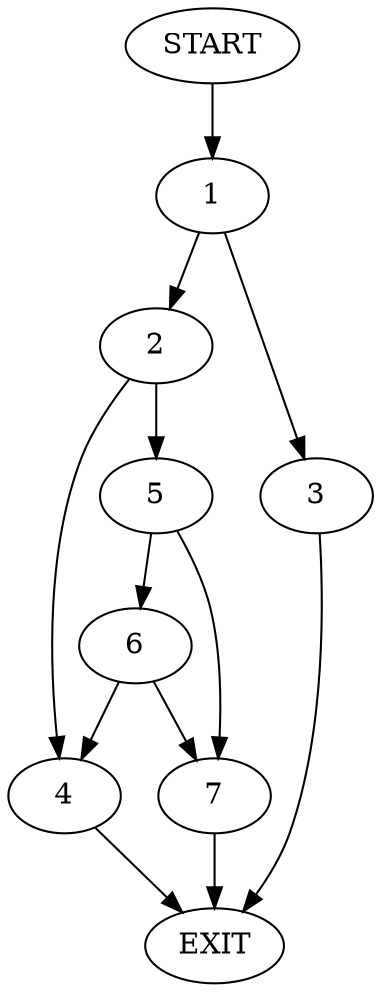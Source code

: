 digraph {
0 [label="START"]
8 [label="EXIT"]
0 -> 1
1 -> 2
1 -> 3
3 -> 8
2 -> 4
2 -> 5
4 -> 8
5 -> 6
5 -> 7
6 -> 4
6 -> 7
7 -> 8
}
